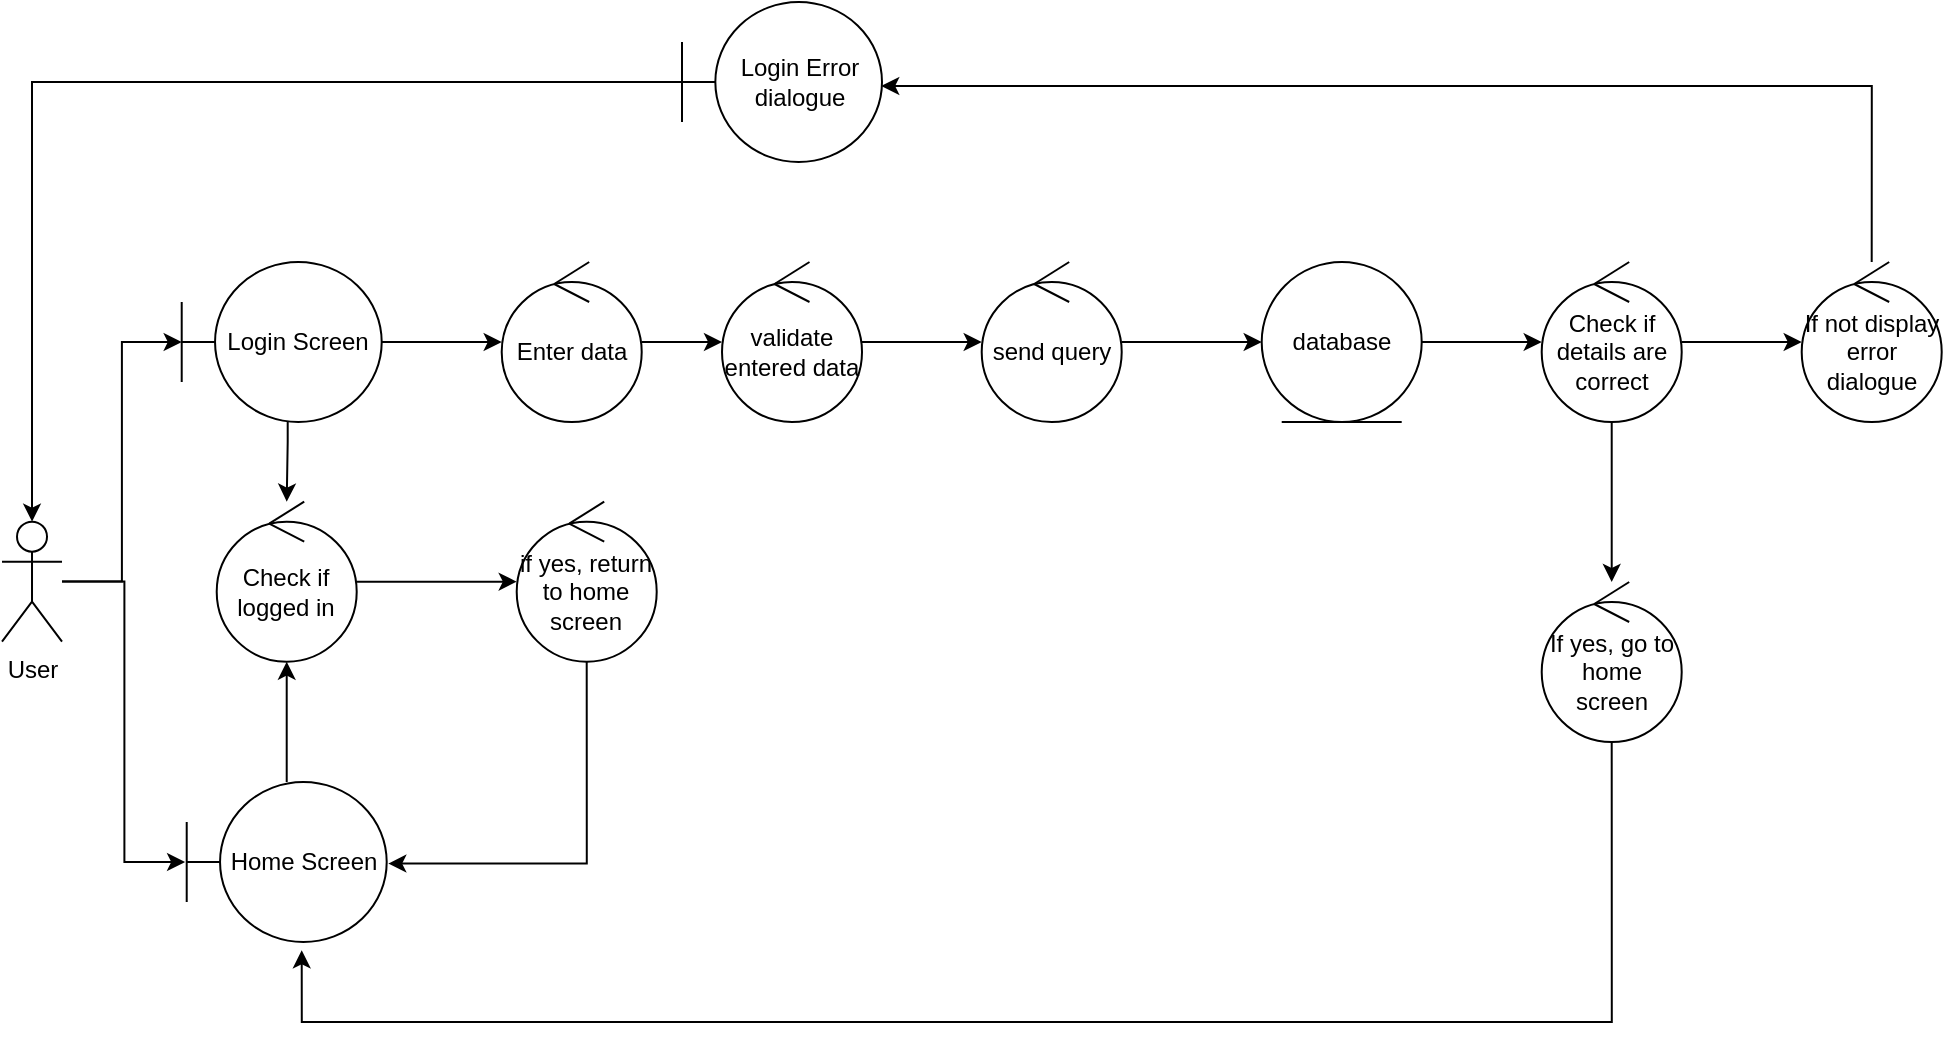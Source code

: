 <mxfile version="13.9.6" type="device"><diagram id="B0p-QqjaZdtF3D--du3f" name="Page-1"><mxGraphModel dx="1422" dy="1843" grid="1" gridSize="10" guides="1" tooltips="1" connect="1" arrows="1" fold="1" page="1" pageScale="1" pageWidth="850" pageHeight="1100" math="0" shadow="0"><root><mxCell id="0"/><mxCell id="1" parent="0"/><mxCell id="n3A8Tmgrvh7AwRCdzlV6-11" style="edgeStyle=orthogonalEdgeStyle;rounded=0;orthogonalLoop=1;jettySize=auto;html=1;entryX=0;entryY=0.5;entryDx=0;entryDy=0;entryPerimeter=0;" parent="1" source="n3A8Tmgrvh7AwRCdzlV6-1" target="n3A8Tmgrvh7AwRCdzlV6-2" edge="1"><mxGeometry relative="1" as="geometry"/></mxCell><mxCell id="n3A8Tmgrvh7AwRCdzlV6-16" style="edgeStyle=orthogonalEdgeStyle;rounded=0;orthogonalLoop=1;jettySize=auto;html=1;entryX=-0.008;entryY=0.5;entryDx=0;entryDy=0;entryPerimeter=0;" parent="1" source="n3A8Tmgrvh7AwRCdzlV6-1" target="n3A8Tmgrvh7AwRCdzlV6-14" edge="1"><mxGeometry relative="1" as="geometry"/></mxCell><mxCell id="n3A8Tmgrvh7AwRCdzlV6-1" value="User" style="shape=umlActor;verticalLabelPosition=bottom;labelBackgroundColor=#ffffff;verticalAlign=top;html=1;" parent="1" vertex="1"><mxGeometry x="10.003" y="-280.17" width="30" height="60" as="geometry"/></mxCell><mxCell id="n3A8Tmgrvh7AwRCdzlV6-5" value="" style="edgeStyle=orthogonalEdgeStyle;rounded=0;orthogonalLoop=1;jettySize=auto;html=1;" parent="1" source="n3A8Tmgrvh7AwRCdzlV6-2" target="n3A8Tmgrvh7AwRCdzlV6-4" edge="1"><mxGeometry relative="1" as="geometry"/></mxCell><mxCell id="n3A8Tmgrvh7AwRCdzlV6-13" value="" style="edgeStyle=orthogonalEdgeStyle;rounded=0;orthogonalLoop=1;jettySize=auto;html=1;" parent="1" source="n3A8Tmgrvh7AwRCdzlV6-2" target="n3A8Tmgrvh7AwRCdzlV6-12" edge="1"><mxGeometry relative="1" as="geometry"><Array as="points"><mxPoint x="152.853" y="-320"/><mxPoint x="152.853" y="-320"/></Array></mxGeometry></mxCell><mxCell id="n3A8Tmgrvh7AwRCdzlV6-2" value="Login Screen" style="shape=umlBoundary;whiteSpace=wrap;html=1;" parent="1" vertex="1"><mxGeometry x="99.853" y="-410" width="100" height="80" as="geometry"/></mxCell><mxCell id="n3A8Tmgrvh7AwRCdzlV6-9" value="" style="edgeStyle=orthogonalEdgeStyle;rounded=0;orthogonalLoop=1;jettySize=auto;html=1;" parent="1" source="n3A8Tmgrvh7AwRCdzlV6-3" target="n3A8Tmgrvh7AwRCdzlV6-8" edge="1"><mxGeometry relative="1" as="geometry"/></mxCell><mxCell id="n3A8Tmgrvh7AwRCdzlV6-3" value="validate&lt;br&gt;entered data" style="ellipse;shape=umlControl;whiteSpace=wrap;html=1;" parent="1" vertex="1"><mxGeometry x="370.003" y="-410" width="70" height="80" as="geometry"/></mxCell><mxCell id="n3A8Tmgrvh7AwRCdzlV6-10" value="" style="edgeStyle=orthogonalEdgeStyle;rounded=0;orthogonalLoop=1;jettySize=auto;html=1;" parent="1" source="n3A8Tmgrvh7AwRCdzlV6-8" target="n3A8Tmgrvh7AwRCdzlV6-7" edge="1"><mxGeometry relative="1" as="geometry"/></mxCell><mxCell id="n3A8Tmgrvh7AwRCdzlV6-8" value="send query" style="ellipse;shape=umlControl;whiteSpace=wrap;html=1;" parent="1" vertex="1"><mxGeometry x="499.853" y="-410" width="70" height="80" as="geometry"/></mxCell><mxCell id="n3A8Tmgrvh7AwRCdzlV6-6" value="" style="edgeStyle=orthogonalEdgeStyle;rounded=0;orthogonalLoop=1;jettySize=auto;html=1;" parent="1" source="n3A8Tmgrvh7AwRCdzlV6-4" target="n3A8Tmgrvh7AwRCdzlV6-3" edge="1"><mxGeometry relative="1" as="geometry"/></mxCell><mxCell id="n3A8Tmgrvh7AwRCdzlV6-4" value="Enter data" style="ellipse;shape=umlControl;whiteSpace=wrap;html=1;" parent="1" vertex="1"><mxGeometry x="259.853" y="-410" width="70" height="80" as="geometry"/></mxCell><mxCell id="n3A8Tmgrvh7AwRCdzlV6-18" value="" style="edgeStyle=orthogonalEdgeStyle;rounded=0;orthogonalLoop=1;jettySize=auto;html=1;" parent="1" source="n3A8Tmgrvh7AwRCdzlV6-7" target="n3A8Tmgrvh7AwRCdzlV6-17" edge="1"><mxGeometry relative="1" as="geometry"/></mxCell><mxCell id="n3A8Tmgrvh7AwRCdzlV6-7" value="database" style="ellipse;shape=umlEntity;whiteSpace=wrap;html=1;" parent="1" vertex="1"><mxGeometry x="639.853" y="-410" width="80" height="80" as="geometry"/></mxCell><mxCell id="n3A8Tmgrvh7AwRCdzlV6-26" value="" style="edgeStyle=orthogonalEdgeStyle;rounded=0;orthogonalLoop=1;jettySize=auto;html=1;" parent="1" source="n3A8Tmgrvh7AwRCdzlV6-12" target="n3A8Tmgrvh7AwRCdzlV6-25" edge="1"><mxGeometry relative="1" as="geometry"/></mxCell><mxCell id="n3A8Tmgrvh7AwRCdzlV6-12" value="Check if logged in" style="ellipse;shape=umlControl;whiteSpace=wrap;html=1;" parent="1" vertex="1"><mxGeometry x="117.353" y="-290.167" width="70" height="80" as="geometry"/></mxCell><mxCell id="n3A8Tmgrvh7AwRCdzlV6-27" style="edgeStyle=orthogonalEdgeStyle;rounded=0;orthogonalLoop=1;jettySize=auto;html=1;entryX=1.008;entryY=0.51;entryDx=0;entryDy=0;entryPerimeter=0;" parent="1" source="n3A8Tmgrvh7AwRCdzlV6-25" target="n3A8Tmgrvh7AwRCdzlV6-14" edge="1"><mxGeometry relative="1" as="geometry"><Array as="points"><mxPoint x="302.853" y="-109"/></Array></mxGeometry></mxCell><mxCell id="n3A8Tmgrvh7AwRCdzlV6-25" value="if yes, return to home screen" style="ellipse;shape=umlControl;whiteSpace=wrap;html=1;" parent="1" vertex="1"><mxGeometry x="267.353" y="-290.167" width="70" height="80" as="geometry"/></mxCell><mxCell id="n3A8Tmgrvh7AwRCdzlV6-15" value="" style="edgeStyle=orthogonalEdgeStyle;rounded=0;orthogonalLoop=1;jettySize=auto;html=1;" parent="1" source="n3A8Tmgrvh7AwRCdzlV6-14" target="n3A8Tmgrvh7AwRCdzlV6-12" edge="1"><mxGeometry relative="1" as="geometry"/></mxCell><mxCell id="n3A8Tmgrvh7AwRCdzlV6-14" value="Home Screen" style="shape=umlBoundary;whiteSpace=wrap;html=1;" parent="1" vertex="1"><mxGeometry x="102.353" y="-150" width="100" height="80" as="geometry"/></mxCell><mxCell id="n3A8Tmgrvh7AwRCdzlV6-20" value="" style="edgeStyle=orthogonalEdgeStyle;rounded=0;orthogonalLoop=1;jettySize=auto;html=1;" parent="1" source="n3A8Tmgrvh7AwRCdzlV6-17" target="n3A8Tmgrvh7AwRCdzlV6-19" edge="1"><mxGeometry relative="1" as="geometry"/></mxCell><mxCell id="n3A8Tmgrvh7AwRCdzlV6-23" value="" style="edgeStyle=orthogonalEdgeStyle;rounded=0;orthogonalLoop=1;jettySize=auto;html=1;" parent="1" source="n3A8Tmgrvh7AwRCdzlV6-17" target="n3A8Tmgrvh7AwRCdzlV6-22" edge="1"><mxGeometry relative="1" as="geometry"/></mxCell><mxCell id="n3A8Tmgrvh7AwRCdzlV6-17" value="Check if details are correct" style="ellipse;shape=umlControl;whiteSpace=wrap;html=1;" parent="1" vertex="1"><mxGeometry x="779.853" y="-410" width="70" height="80" as="geometry"/></mxCell><mxCell id="n3A8Tmgrvh7AwRCdzlV6-24" style="edgeStyle=orthogonalEdgeStyle;rounded=0;orthogonalLoop=1;jettySize=auto;html=1;entryX=0.575;entryY=1.052;entryDx=0;entryDy=0;entryPerimeter=0;" parent="1" source="n3A8Tmgrvh7AwRCdzlV6-22" target="n3A8Tmgrvh7AwRCdzlV6-14" edge="1"><mxGeometry relative="1" as="geometry"><Array as="points"><mxPoint x="814.853" y="-30"/><mxPoint x="159.853" y="-30"/></Array></mxGeometry></mxCell><mxCell id="n3A8Tmgrvh7AwRCdzlV6-22" value="If yes, go to home screen" style="ellipse;shape=umlControl;whiteSpace=wrap;html=1;" parent="1" vertex="1"><mxGeometry x="779.853" y="-250" width="70" height="80" as="geometry"/></mxCell><mxCell id="n3A8Tmgrvh7AwRCdzlV6-21" style="edgeStyle=orthogonalEdgeStyle;rounded=0;orthogonalLoop=1;jettySize=auto;html=1;entryX=0.996;entryY=0.525;entryDx=0;entryDy=0;entryPerimeter=0;" parent="1" source="n3A8Tmgrvh7AwRCdzlV6-19" target="IApN_rLlhmppkDfbXLJA-1" edge="1"><mxGeometry relative="1" as="geometry"><Array as="points"><mxPoint x="945" y="-498"/></Array></mxGeometry></mxCell><mxCell id="n3A8Tmgrvh7AwRCdzlV6-19" value="If not display error dialogue" style="ellipse;shape=umlControl;whiteSpace=wrap;html=1;" parent="1" vertex="1"><mxGeometry x="909.853" y="-410" width="70" height="80" as="geometry"/></mxCell><mxCell id="IApN_rLlhmppkDfbXLJA-2" style="edgeStyle=orthogonalEdgeStyle;rounded=0;orthogonalLoop=1;jettySize=auto;html=1;entryX=0.5;entryY=0;entryDx=0;entryDy=0;entryPerimeter=0;" parent="1" source="IApN_rLlhmppkDfbXLJA-1" target="n3A8Tmgrvh7AwRCdzlV6-1" edge="1"><mxGeometry relative="1" as="geometry"/></mxCell><mxCell id="IApN_rLlhmppkDfbXLJA-1" value="Login Error dialogue" style="shape=umlBoundary;whiteSpace=wrap;html=1;" parent="1" vertex="1"><mxGeometry x="350.003" y="-540" width="100" height="80" as="geometry"/></mxCell></root></mxGraphModel></diagram></mxfile>